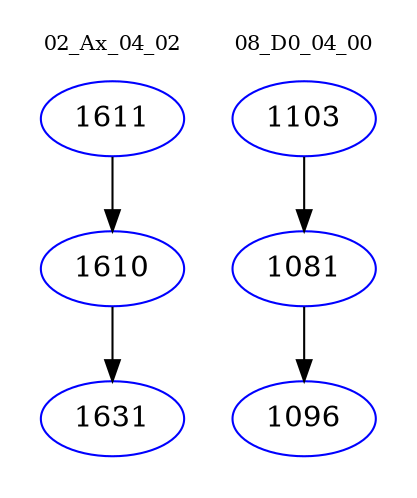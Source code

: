 digraph{
subgraph cluster_0 {
color = white
label = "02_Ax_04_02";
fontsize=10;
T0_1611 [label="1611", color="blue"]
T0_1611 -> T0_1610 [color="black"]
T0_1610 [label="1610", color="blue"]
T0_1610 -> T0_1631 [color="black"]
T0_1631 [label="1631", color="blue"]
}
subgraph cluster_1 {
color = white
label = "08_D0_04_00";
fontsize=10;
T1_1103 [label="1103", color="blue"]
T1_1103 -> T1_1081 [color="black"]
T1_1081 [label="1081", color="blue"]
T1_1081 -> T1_1096 [color="black"]
T1_1096 [label="1096", color="blue"]
}
}
